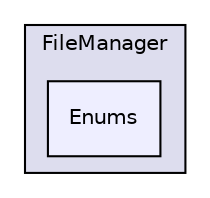 digraph "MediaMotion/Assets/Scripts/Core/Models/FileManager/Enums" {
  compound=true
  node [ fontsize="10", fontname="Helvetica"];
  edge [ labelfontsize="10", labelfontname="Helvetica"];
  subgraph clusterdir_fb87bc092156023b07838f506e80d48b {
    graph [ bgcolor="#ddddee", pencolor="black", label="FileManager" fontname="Helvetica", fontsize="10", URL="dir_fb87bc092156023b07838f506e80d48b.html"]
  dir_edd4163d2768473664a9ea6d73f9ec3a [shape=box, label="Enums", style="filled", fillcolor="#eeeeff", pencolor="black", URL="dir_edd4163d2768473664a9ea6d73f9ec3a.html"];
  }
}
